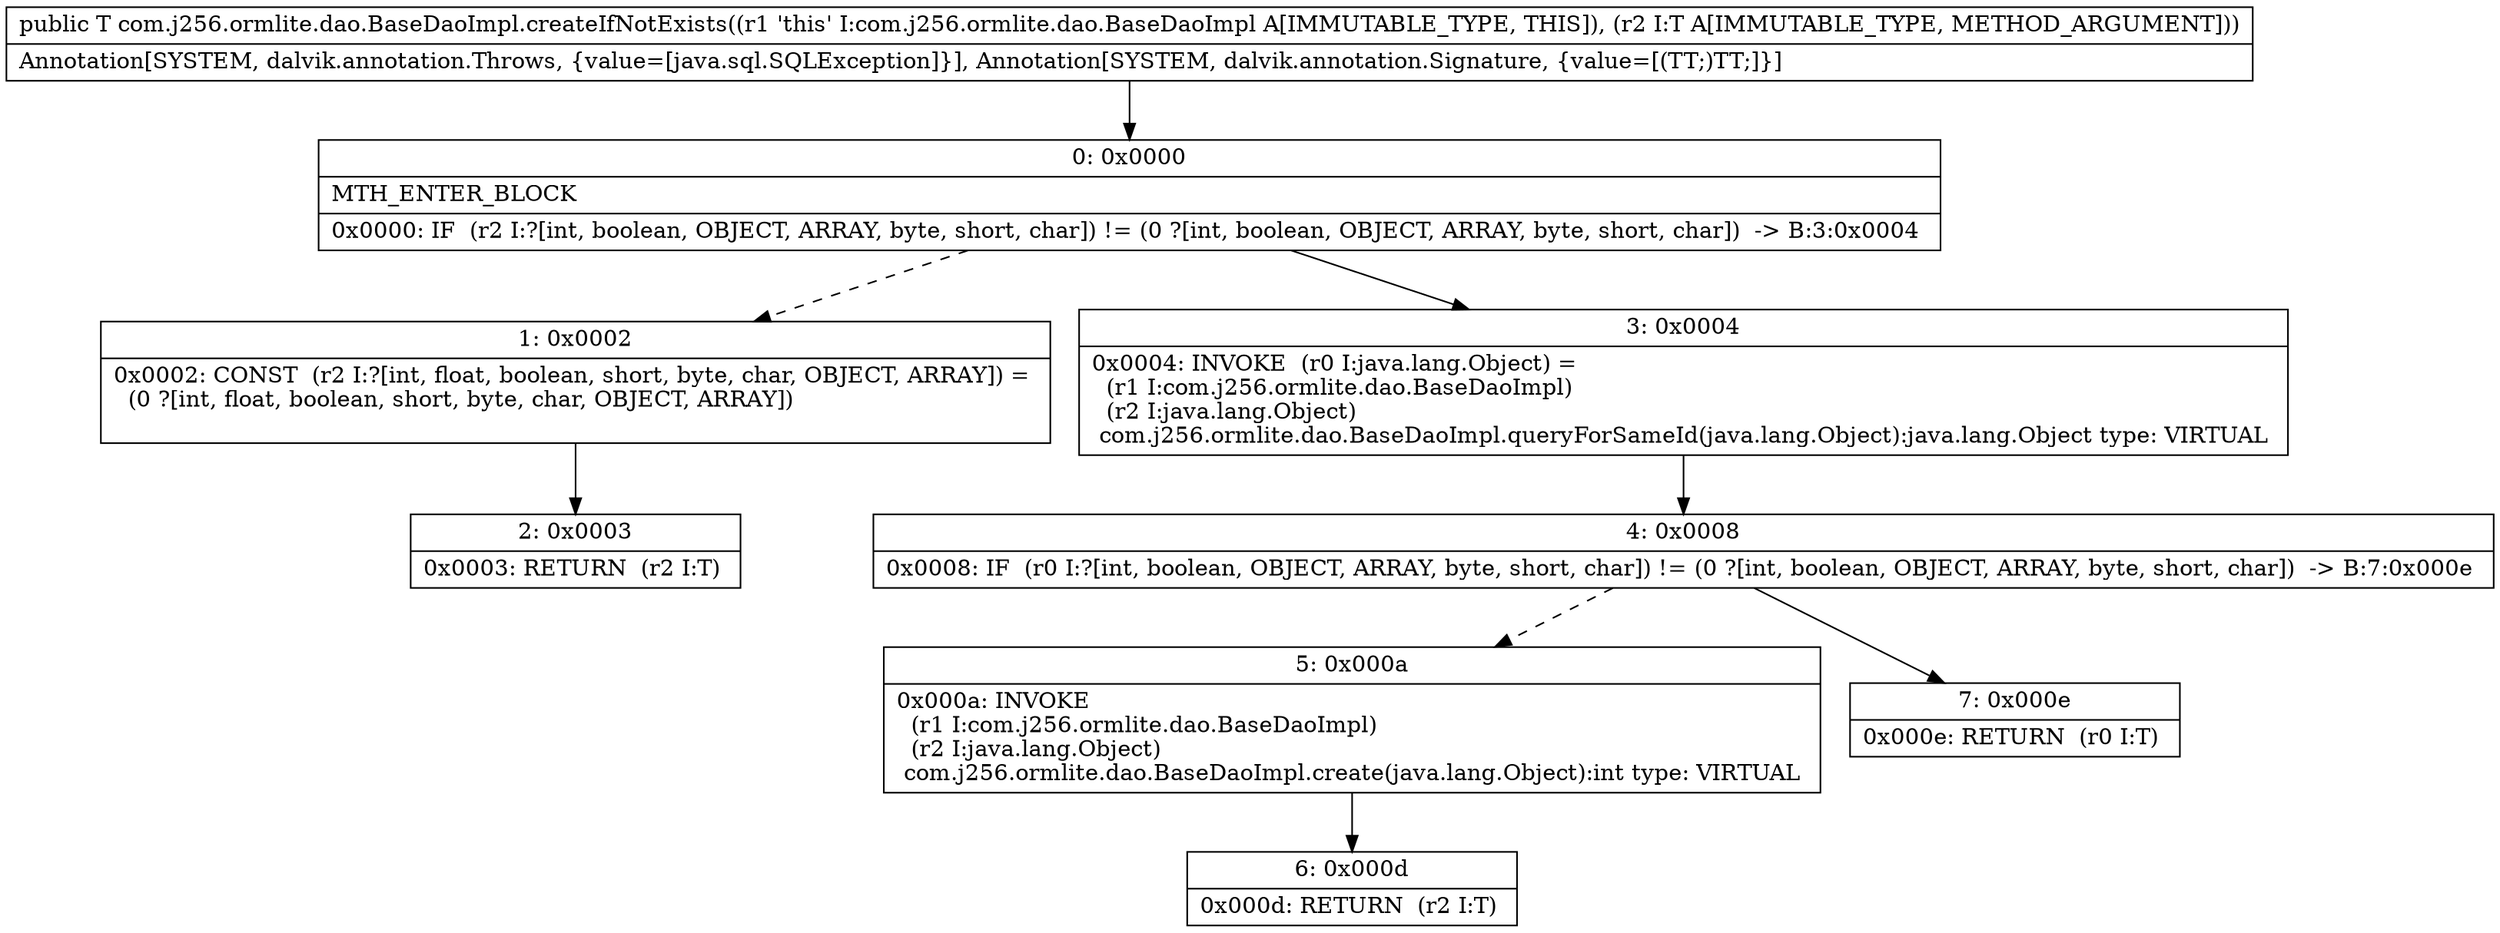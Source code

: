 digraph "CFG forcom.j256.ormlite.dao.BaseDaoImpl.createIfNotExists(Ljava\/lang\/Object;)Ljava\/lang\/Object;" {
Node_0 [shape=record,label="{0\:\ 0x0000|MTH_ENTER_BLOCK\l|0x0000: IF  (r2 I:?[int, boolean, OBJECT, ARRAY, byte, short, char]) != (0 ?[int, boolean, OBJECT, ARRAY, byte, short, char])  \-\> B:3:0x0004 \l}"];
Node_1 [shape=record,label="{1\:\ 0x0002|0x0002: CONST  (r2 I:?[int, float, boolean, short, byte, char, OBJECT, ARRAY]) = \l  (0 ?[int, float, boolean, short, byte, char, OBJECT, ARRAY])\l \l}"];
Node_2 [shape=record,label="{2\:\ 0x0003|0x0003: RETURN  (r2 I:T) \l}"];
Node_3 [shape=record,label="{3\:\ 0x0004|0x0004: INVOKE  (r0 I:java.lang.Object) = \l  (r1 I:com.j256.ormlite.dao.BaseDaoImpl)\l  (r2 I:java.lang.Object)\l com.j256.ormlite.dao.BaseDaoImpl.queryForSameId(java.lang.Object):java.lang.Object type: VIRTUAL \l}"];
Node_4 [shape=record,label="{4\:\ 0x0008|0x0008: IF  (r0 I:?[int, boolean, OBJECT, ARRAY, byte, short, char]) != (0 ?[int, boolean, OBJECT, ARRAY, byte, short, char])  \-\> B:7:0x000e \l}"];
Node_5 [shape=record,label="{5\:\ 0x000a|0x000a: INVOKE  \l  (r1 I:com.j256.ormlite.dao.BaseDaoImpl)\l  (r2 I:java.lang.Object)\l com.j256.ormlite.dao.BaseDaoImpl.create(java.lang.Object):int type: VIRTUAL \l}"];
Node_6 [shape=record,label="{6\:\ 0x000d|0x000d: RETURN  (r2 I:T) \l}"];
Node_7 [shape=record,label="{7\:\ 0x000e|0x000e: RETURN  (r0 I:T) \l}"];
MethodNode[shape=record,label="{public T com.j256.ormlite.dao.BaseDaoImpl.createIfNotExists((r1 'this' I:com.j256.ormlite.dao.BaseDaoImpl A[IMMUTABLE_TYPE, THIS]), (r2 I:T A[IMMUTABLE_TYPE, METHOD_ARGUMENT]))  | Annotation[SYSTEM, dalvik.annotation.Throws, \{value=[java.sql.SQLException]\}], Annotation[SYSTEM, dalvik.annotation.Signature, \{value=[(TT;)TT;]\}]\l}"];
MethodNode -> Node_0;
Node_0 -> Node_1[style=dashed];
Node_0 -> Node_3;
Node_1 -> Node_2;
Node_3 -> Node_4;
Node_4 -> Node_5[style=dashed];
Node_4 -> Node_7;
Node_5 -> Node_6;
}

